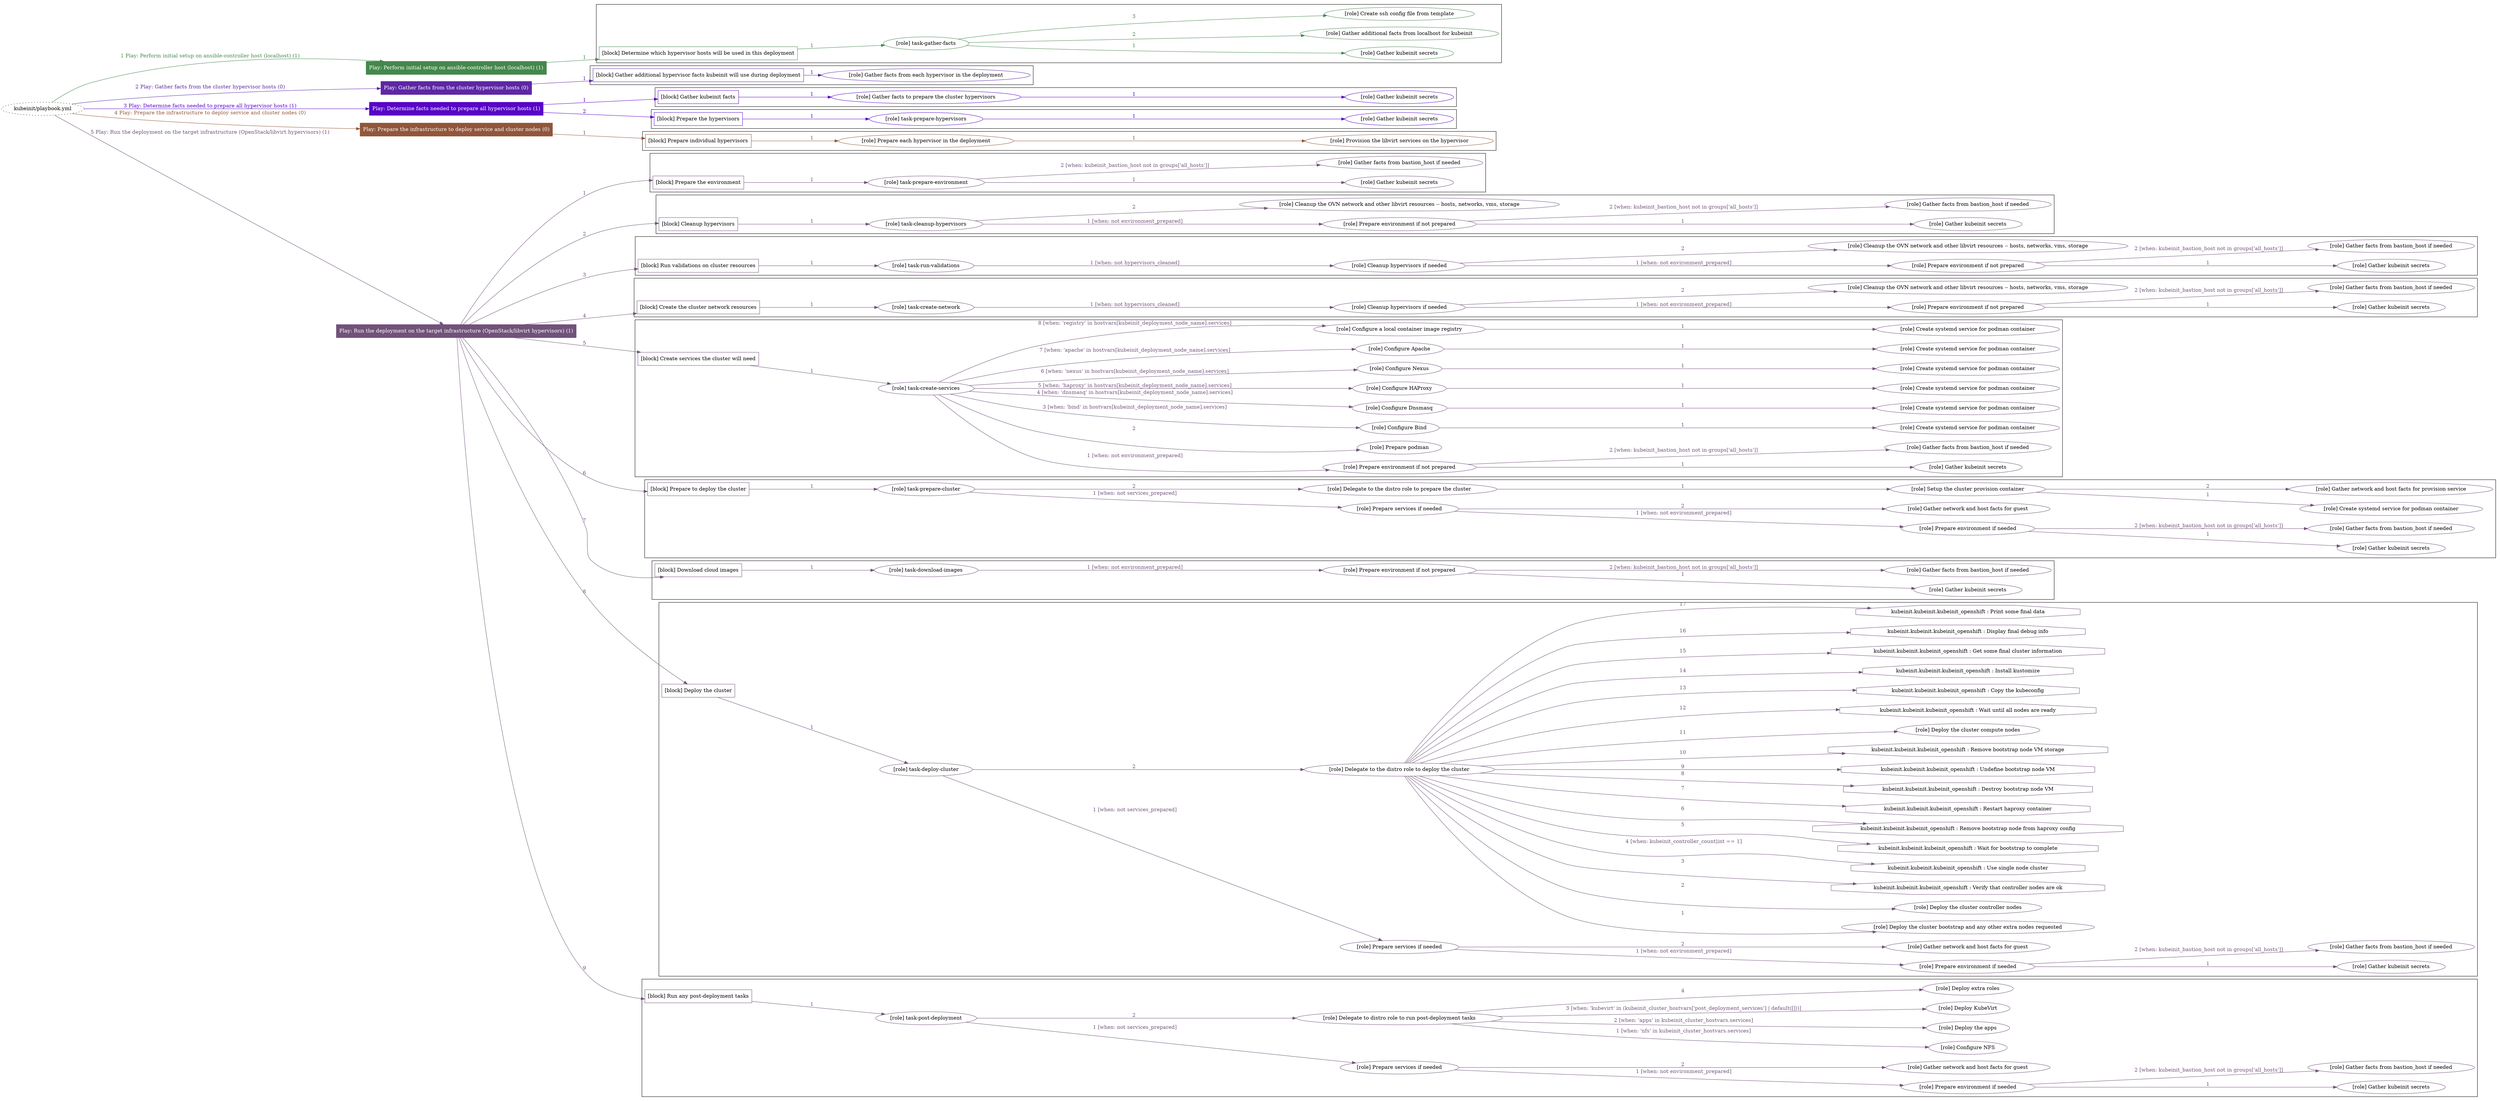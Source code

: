 digraph {
	graph [concentrate=true ordering=in rankdir=LR ratio=fill]
	edge [esep=5 sep=10]
	"kubeinit/playbook.yml" [URL="/home/runner/work/kubeinit/kubeinit/kubeinit/playbook.yml" id=playbook_adb89816 style=dotted]
	"kubeinit/playbook.yml" -> play_31016de9 [label="1 Play: Perform initial setup on ansible-controller host (localhost) (1)" color="#44884c" fontcolor="#44884c" id=edge_play_31016de9 labeltooltip="1 Play: Perform initial setup on ansible-controller host (localhost) (1)" tooltip="1 Play: Perform initial setup on ansible-controller host (localhost) (1)"]
	subgraph "Play: Perform initial setup on ansible-controller host (localhost) (1)" {
		play_31016de9 [label="Play: Perform initial setup on ansible-controller host (localhost) (1)" URL="/home/runner/work/kubeinit/kubeinit/kubeinit/playbook.yml" color="#44884c" fontcolor="#ffffff" id=play_31016de9 shape=box style=filled tooltip=localhost]
		play_31016de9 -> block_ad619109 [label=1 color="#44884c" fontcolor="#44884c" id=edge_block_ad619109 labeltooltip=1 tooltip=1]
		subgraph cluster_block_ad619109 {
			block_ad619109 [label="[block] Determine which hypervisor hosts will be used in this deployment" URL="/home/runner/work/kubeinit/kubeinit/kubeinit/playbook.yml" color="#44884c" id=block_ad619109 labeltooltip="Determine which hypervisor hosts will be used in this deployment" shape=box tooltip="Determine which hypervisor hosts will be used in this deployment"]
			block_ad619109 -> role_48df9015 [label="1 " color="#44884c" fontcolor="#44884c" id=edge_role_48df9015 labeltooltip="1 " tooltip="1 "]
			subgraph "task-gather-facts" {
				role_48df9015 [label="[role] task-gather-facts" URL="/home/runner/work/kubeinit/kubeinit/kubeinit/playbook.yml" color="#44884c" id=role_48df9015 tooltip="task-gather-facts"]
				role_48df9015 -> role_b6de9d76 [label="1 " color="#44884c" fontcolor="#44884c" id=edge_role_b6de9d76 labeltooltip="1 " tooltip="1 "]
				subgraph "Gather kubeinit secrets" {
					role_b6de9d76 [label="[role] Gather kubeinit secrets" URL="/home/runner/.ansible/collections/ansible_collections/kubeinit/kubeinit/roles/kubeinit_prepare/tasks/build_hypervisors_group.yml" color="#44884c" id=role_b6de9d76 tooltip="Gather kubeinit secrets"]
				}
				role_48df9015 -> role_3557988f [label="2 " color="#44884c" fontcolor="#44884c" id=edge_role_3557988f labeltooltip="2 " tooltip="2 "]
				subgraph "Gather additional facts from localhost for kubeinit" {
					role_3557988f [label="[role] Gather additional facts from localhost for kubeinit" URL="/home/runner/.ansible/collections/ansible_collections/kubeinit/kubeinit/roles/kubeinit_prepare/tasks/build_hypervisors_group.yml" color="#44884c" id=role_3557988f tooltip="Gather additional facts from localhost for kubeinit"]
				}
				role_48df9015 -> role_c6ff0aaf [label="3 " color="#44884c" fontcolor="#44884c" id=edge_role_c6ff0aaf labeltooltip="3 " tooltip="3 "]
				subgraph "Create ssh config file from template" {
					role_c6ff0aaf [label="[role] Create ssh config file from template" URL="/home/runner/.ansible/collections/ansible_collections/kubeinit/kubeinit/roles/kubeinit_prepare/tasks/build_hypervisors_group.yml" color="#44884c" id=role_c6ff0aaf tooltip="Create ssh config file from template"]
				}
			}
		}
	}
	"kubeinit/playbook.yml" -> play_7c7f3c1c [label="2 Play: Gather facts from the cluster hypervisor hosts (0)" color="#5d27a5" fontcolor="#5d27a5" id=edge_play_7c7f3c1c labeltooltip="2 Play: Gather facts from the cluster hypervisor hosts (0)" tooltip="2 Play: Gather facts from the cluster hypervisor hosts (0)"]
	subgraph "Play: Gather facts from the cluster hypervisor hosts (0)" {
		play_7c7f3c1c [label="Play: Gather facts from the cluster hypervisor hosts (0)" URL="/home/runner/work/kubeinit/kubeinit/kubeinit/playbook.yml" color="#5d27a5" fontcolor="#ffffff" id=play_7c7f3c1c shape=box style=filled tooltip="Play: Gather facts from the cluster hypervisor hosts (0)"]
		play_7c7f3c1c -> block_b819c3dc [label=1 color="#5d27a5" fontcolor="#5d27a5" id=edge_block_b819c3dc labeltooltip=1 tooltip=1]
		subgraph cluster_block_b819c3dc {
			block_b819c3dc [label="[block] Gather additional hypervisor facts kubeinit will use during deployment" URL="/home/runner/work/kubeinit/kubeinit/kubeinit/playbook.yml" color="#5d27a5" id=block_b819c3dc labeltooltip="Gather additional hypervisor facts kubeinit will use during deployment" shape=box tooltip="Gather additional hypervisor facts kubeinit will use during deployment"]
			block_b819c3dc -> role_f208c232 [label="1 " color="#5d27a5" fontcolor="#5d27a5" id=edge_role_f208c232 labeltooltip="1 " tooltip="1 "]
			subgraph "Gather facts from each hypervisor in the deployment" {
				role_f208c232 [label="[role] Gather facts from each hypervisor in the deployment" URL="/home/runner/work/kubeinit/kubeinit/kubeinit/playbook.yml" color="#5d27a5" id=role_f208c232 tooltip="Gather facts from each hypervisor in the deployment"]
			}
		}
	}
	"kubeinit/playbook.yml" -> play_f0ece228 [label="3 Play: Determine facts needed to prepare all hypervisor hosts (1)" color="#5805c7" fontcolor="#5805c7" id=edge_play_f0ece228 labeltooltip="3 Play: Determine facts needed to prepare all hypervisor hosts (1)" tooltip="3 Play: Determine facts needed to prepare all hypervisor hosts (1)"]
	subgraph "Play: Determine facts needed to prepare all hypervisor hosts (1)" {
		play_f0ece228 [label="Play: Determine facts needed to prepare all hypervisor hosts (1)" URL="/home/runner/work/kubeinit/kubeinit/kubeinit/playbook.yml" color="#5805c7" fontcolor="#ffffff" id=play_f0ece228 shape=box style=filled tooltip=localhost]
		play_f0ece228 -> block_d5822bcb [label=1 color="#5805c7" fontcolor="#5805c7" id=edge_block_d5822bcb labeltooltip=1 tooltip=1]
		subgraph cluster_block_d5822bcb {
			block_d5822bcb [label="[block] Gather kubeinit facts" URL="/home/runner/work/kubeinit/kubeinit/kubeinit/playbook.yml" color="#5805c7" id=block_d5822bcb labeltooltip="Gather kubeinit facts" shape=box tooltip="Gather kubeinit facts"]
			block_d5822bcb -> role_6458a874 [label="1 " color="#5805c7" fontcolor="#5805c7" id=edge_role_6458a874 labeltooltip="1 " tooltip="1 "]
			subgraph "Gather facts to prepare the cluster hypervisors" {
				role_6458a874 [label="[role] Gather facts to prepare the cluster hypervisors" URL="/home/runner/work/kubeinit/kubeinit/kubeinit/playbook.yml" color="#5805c7" id=role_6458a874 tooltip="Gather facts to prepare the cluster hypervisors"]
				role_6458a874 -> role_9a709789 [label="1 " color="#5805c7" fontcolor="#5805c7" id=edge_role_9a709789 labeltooltip="1 " tooltip="1 "]
				subgraph "Gather kubeinit secrets" {
					role_9a709789 [label="[role] Gather kubeinit secrets" URL="/home/runner/.ansible/collections/ansible_collections/kubeinit/kubeinit/roles/kubeinit_prepare/tasks/gather_kubeinit_facts.yml" color="#5805c7" id=role_9a709789 tooltip="Gather kubeinit secrets"]
				}
			}
		}
		play_f0ece228 -> block_f9b79604 [label=2 color="#5805c7" fontcolor="#5805c7" id=edge_block_f9b79604 labeltooltip=2 tooltip=2]
		subgraph cluster_block_f9b79604 {
			block_f9b79604 [label="[block] Prepare the hypervisors" URL="/home/runner/work/kubeinit/kubeinit/kubeinit/playbook.yml" color="#5805c7" id=block_f9b79604 labeltooltip="Prepare the hypervisors" shape=box tooltip="Prepare the hypervisors"]
			block_f9b79604 -> role_04e5c4a6 [label="1 " color="#5805c7" fontcolor="#5805c7" id=edge_role_04e5c4a6 labeltooltip="1 " tooltip="1 "]
			subgraph "task-prepare-hypervisors" {
				role_04e5c4a6 [label="[role] task-prepare-hypervisors" URL="/home/runner/work/kubeinit/kubeinit/kubeinit/playbook.yml" color="#5805c7" id=role_04e5c4a6 tooltip="task-prepare-hypervisors"]
				role_04e5c4a6 -> role_e9fece71 [label="1 " color="#5805c7" fontcolor="#5805c7" id=edge_role_e9fece71 labeltooltip="1 " tooltip="1 "]
				subgraph "Gather kubeinit secrets" {
					role_e9fece71 [label="[role] Gather kubeinit secrets" URL="/home/runner/.ansible/collections/ansible_collections/kubeinit/kubeinit/roles/kubeinit_prepare/tasks/gather_kubeinit_facts.yml" color="#5805c7" id=role_e9fece71 tooltip="Gather kubeinit secrets"]
				}
			}
		}
	}
	"kubeinit/playbook.yml" -> play_3717cad5 [label="4 Play: Prepare the infrastructure to deploy service and cluster nodes (0)" color="#92563a" fontcolor="#92563a" id=edge_play_3717cad5 labeltooltip="4 Play: Prepare the infrastructure to deploy service and cluster nodes (0)" tooltip="4 Play: Prepare the infrastructure to deploy service and cluster nodes (0)"]
	subgraph "Play: Prepare the infrastructure to deploy service and cluster nodes (0)" {
		play_3717cad5 [label="Play: Prepare the infrastructure to deploy service and cluster nodes (0)" URL="/home/runner/work/kubeinit/kubeinit/kubeinit/playbook.yml" color="#92563a" fontcolor="#ffffff" id=play_3717cad5 shape=box style=filled tooltip="Play: Prepare the infrastructure to deploy service and cluster nodes (0)"]
		play_3717cad5 -> block_33aa5b16 [label=1 color="#92563a" fontcolor="#92563a" id=edge_block_33aa5b16 labeltooltip=1 tooltip=1]
		subgraph cluster_block_33aa5b16 {
			block_33aa5b16 [label="[block] Prepare individual hypervisors" URL="/home/runner/work/kubeinit/kubeinit/kubeinit/playbook.yml" color="#92563a" id=block_33aa5b16 labeltooltip="Prepare individual hypervisors" shape=box tooltip="Prepare individual hypervisors"]
			block_33aa5b16 -> role_a07b1ea1 [label="1 " color="#92563a" fontcolor="#92563a" id=edge_role_a07b1ea1 labeltooltip="1 " tooltip="1 "]
			subgraph "Prepare each hypervisor in the deployment" {
				role_a07b1ea1 [label="[role] Prepare each hypervisor in the deployment" URL="/home/runner/work/kubeinit/kubeinit/kubeinit/playbook.yml" color="#92563a" id=role_a07b1ea1 tooltip="Prepare each hypervisor in the deployment"]
				role_a07b1ea1 -> role_d0eeace8 [label="1 " color="#92563a" fontcolor="#92563a" id=edge_role_d0eeace8 labeltooltip="1 " tooltip="1 "]
				subgraph "Provision the libvirt services on the hypervisor" {
					role_d0eeace8 [label="[role] Provision the libvirt services on the hypervisor" URL="/home/runner/.ansible/collections/ansible_collections/kubeinit/kubeinit/roles/kubeinit_prepare/tasks/prepare_hypervisor.yml" color="#92563a" id=role_d0eeace8 tooltip="Provision the libvirt services on the hypervisor"]
				}
			}
		}
	}
	"kubeinit/playbook.yml" -> play_7854e9b2 [label="5 Play: Run the deployment on the target infrastructure (OpenStack/libvirt hypervisors) (1)" color="#71527a" fontcolor="#71527a" id=edge_play_7854e9b2 labeltooltip="5 Play: Run the deployment on the target infrastructure (OpenStack/libvirt hypervisors) (1)" tooltip="5 Play: Run the deployment on the target infrastructure (OpenStack/libvirt hypervisors) (1)"]
	subgraph "Play: Run the deployment on the target infrastructure (OpenStack/libvirt hypervisors) (1)" {
		play_7854e9b2 [label="Play: Run the deployment on the target infrastructure (OpenStack/libvirt hypervisors) (1)" URL="/home/runner/work/kubeinit/kubeinit/kubeinit/playbook.yml" color="#71527a" fontcolor="#ffffff" id=play_7854e9b2 shape=box style=filled tooltip=localhost]
		play_7854e9b2 -> block_b1fefb03 [label=1 color="#71527a" fontcolor="#71527a" id=edge_block_b1fefb03 labeltooltip=1 tooltip=1]
		subgraph cluster_block_b1fefb03 {
			block_b1fefb03 [label="[block] Prepare the environment" URL="/home/runner/work/kubeinit/kubeinit/kubeinit/playbook.yml" color="#71527a" id=block_b1fefb03 labeltooltip="Prepare the environment" shape=box tooltip="Prepare the environment"]
			block_b1fefb03 -> role_603f317f [label="1 " color="#71527a" fontcolor="#71527a" id=edge_role_603f317f labeltooltip="1 " tooltip="1 "]
			subgraph "task-prepare-environment" {
				role_603f317f [label="[role] task-prepare-environment" URL="/home/runner/work/kubeinit/kubeinit/kubeinit/playbook.yml" color="#71527a" id=role_603f317f tooltip="task-prepare-environment"]
				role_603f317f -> role_330c851e [label="1 " color="#71527a" fontcolor="#71527a" id=edge_role_330c851e labeltooltip="1 " tooltip="1 "]
				subgraph "Gather kubeinit secrets" {
					role_330c851e [label="[role] Gather kubeinit secrets" URL="/home/runner/.ansible/collections/ansible_collections/kubeinit/kubeinit/roles/kubeinit_prepare/tasks/gather_kubeinit_facts.yml" color="#71527a" id=role_330c851e tooltip="Gather kubeinit secrets"]
				}
				role_603f317f -> role_bc16110a [label="2 [when: kubeinit_bastion_host not in groups['all_hosts']]" color="#71527a" fontcolor="#71527a" id=edge_role_bc16110a labeltooltip="2 [when: kubeinit_bastion_host not in groups['all_hosts']]" tooltip="2 [when: kubeinit_bastion_host not in groups['all_hosts']]"]
				subgraph "Gather facts from bastion_host if needed" {
					role_bc16110a [label="[role] Gather facts from bastion_host if needed" URL="/home/runner/.ansible/collections/ansible_collections/kubeinit/kubeinit/roles/kubeinit_prepare/tasks/main.yml" color="#71527a" id=role_bc16110a tooltip="Gather facts from bastion_host if needed"]
				}
			}
		}
		play_7854e9b2 -> block_28d29c2d [label=2 color="#71527a" fontcolor="#71527a" id=edge_block_28d29c2d labeltooltip=2 tooltip=2]
		subgraph cluster_block_28d29c2d {
			block_28d29c2d [label="[block] Cleanup hypervisors" URL="/home/runner/work/kubeinit/kubeinit/kubeinit/playbook.yml" color="#71527a" id=block_28d29c2d labeltooltip="Cleanup hypervisors" shape=box tooltip="Cleanup hypervisors"]
			block_28d29c2d -> role_45832a56 [label="1 " color="#71527a" fontcolor="#71527a" id=edge_role_45832a56 labeltooltip="1 " tooltip="1 "]
			subgraph "task-cleanup-hypervisors" {
				role_45832a56 [label="[role] task-cleanup-hypervisors" URL="/home/runner/work/kubeinit/kubeinit/kubeinit/playbook.yml" color="#71527a" id=role_45832a56 tooltip="task-cleanup-hypervisors"]
				role_45832a56 -> role_7d745a5a [label="1 [when: not environment_prepared]" color="#71527a" fontcolor="#71527a" id=edge_role_7d745a5a labeltooltip="1 [when: not environment_prepared]" tooltip="1 [when: not environment_prepared]"]
				subgraph "Prepare environment if not prepared" {
					role_7d745a5a [label="[role] Prepare environment if not prepared" URL="/home/runner/.ansible/collections/ansible_collections/kubeinit/kubeinit/roles/kubeinit_libvirt/tasks/cleanup_hypervisors.yml" color="#71527a" id=role_7d745a5a tooltip="Prepare environment if not prepared"]
					role_7d745a5a -> role_211bb487 [label="1 " color="#71527a" fontcolor="#71527a" id=edge_role_211bb487 labeltooltip="1 " tooltip="1 "]
					subgraph "Gather kubeinit secrets" {
						role_211bb487 [label="[role] Gather kubeinit secrets" URL="/home/runner/.ansible/collections/ansible_collections/kubeinit/kubeinit/roles/kubeinit_prepare/tasks/gather_kubeinit_facts.yml" color="#71527a" id=role_211bb487 tooltip="Gather kubeinit secrets"]
					}
					role_7d745a5a -> role_afff7e92 [label="2 [when: kubeinit_bastion_host not in groups['all_hosts']]" color="#71527a" fontcolor="#71527a" id=edge_role_afff7e92 labeltooltip="2 [when: kubeinit_bastion_host not in groups['all_hosts']]" tooltip="2 [when: kubeinit_bastion_host not in groups['all_hosts']]"]
					subgraph "Gather facts from bastion_host if needed" {
						role_afff7e92 [label="[role] Gather facts from bastion_host if needed" URL="/home/runner/.ansible/collections/ansible_collections/kubeinit/kubeinit/roles/kubeinit_prepare/tasks/main.yml" color="#71527a" id=role_afff7e92 tooltip="Gather facts from bastion_host if needed"]
					}
				}
				role_45832a56 -> role_968f19ca [label="2 " color="#71527a" fontcolor="#71527a" id=edge_role_968f19ca labeltooltip="2 " tooltip="2 "]
				subgraph "Cleanup the OVN network and other libvirt resources -- hosts, networks, vms, storage" {
					role_968f19ca [label="[role] Cleanup the OVN network and other libvirt resources -- hosts, networks, vms, storage" URL="/home/runner/.ansible/collections/ansible_collections/kubeinit/kubeinit/roles/kubeinit_libvirt/tasks/cleanup_hypervisors.yml" color="#71527a" id=role_968f19ca tooltip="Cleanup the OVN network and other libvirt resources -- hosts, networks, vms, storage"]
				}
			}
		}
		play_7854e9b2 -> block_189ab76b [label=3 color="#71527a" fontcolor="#71527a" id=edge_block_189ab76b labeltooltip=3 tooltip=3]
		subgraph cluster_block_189ab76b {
			block_189ab76b [label="[block] Run validations on cluster resources" URL="/home/runner/work/kubeinit/kubeinit/kubeinit/playbook.yml" color="#71527a" id=block_189ab76b labeltooltip="Run validations on cluster resources" shape=box tooltip="Run validations on cluster resources"]
			block_189ab76b -> role_c142b208 [label="1 " color="#71527a" fontcolor="#71527a" id=edge_role_c142b208 labeltooltip="1 " tooltip="1 "]
			subgraph "task-run-validations" {
				role_c142b208 [label="[role] task-run-validations" URL="/home/runner/work/kubeinit/kubeinit/kubeinit/playbook.yml" color="#71527a" id=role_c142b208 tooltip="task-run-validations"]
				role_c142b208 -> role_b17e28a7 [label="1 [when: not hypervisors_cleaned]" color="#71527a" fontcolor="#71527a" id=edge_role_b17e28a7 labeltooltip="1 [when: not hypervisors_cleaned]" tooltip="1 [when: not hypervisors_cleaned]"]
				subgraph "Cleanup hypervisors if needed" {
					role_b17e28a7 [label="[role] Cleanup hypervisors if needed" URL="/home/runner/.ansible/collections/ansible_collections/kubeinit/kubeinit/roles/kubeinit_validations/tasks/main.yml" color="#71527a" id=role_b17e28a7 tooltip="Cleanup hypervisors if needed"]
					role_b17e28a7 -> role_3336ff5e [label="1 [when: not environment_prepared]" color="#71527a" fontcolor="#71527a" id=edge_role_3336ff5e labeltooltip="1 [when: not environment_prepared]" tooltip="1 [when: not environment_prepared]"]
					subgraph "Prepare environment if not prepared" {
						role_3336ff5e [label="[role] Prepare environment if not prepared" URL="/home/runner/.ansible/collections/ansible_collections/kubeinit/kubeinit/roles/kubeinit_libvirt/tasks/cleanup_hypervisors.yml" color="#71527a" id=role_3336ff5e tooltip="Prepare environment if not prepared"]
						role_3336ff5e -> role_08b12768 [label="1 " color="#71527a" fontcolor="#71527a" id=edge_role_08b12768 labeltooltip="1 " tooltip="1 "]
						subgraph "Gather kubeinit secrets" {
							role_08b12768 [label="[role] Gather kubeinit secrets" URL="/home/runner/.ansible/collections/ansible_collections/kubeinit/kubeinit/roles/kubeinit_prepare/tasks/gather_kubeinit_facts.yml" color="#71527a" id=role_08b12768 tooltip="Gather kubeinit secrets"]
						}
						role_3336ff5e -> role_09b3d878 [label="2 [when: kubeinit_bastion_host not in groups['all_hosts']]" color="#71527a" fontcolor="#71527a" id=edge_role_09b3d878 labeltooltip="2 [when: kubeinit_bastion_host not in groups['all_hosts']]" tooltip="2 [when: kubeinit_bastion_host not in groups['all_hosts']]"]
						subgraph "Gather facts from bastion_host if needed" {
							role_09b3d878 [label="[role] Gather facts from bastion_host if needed" URL="/home/runner/.ansible/collections/ansible_collections/kubeinit/kubeinit/roles/kubeinit_prepare/tasks/main.yml" color="#71527a" id=role_09b3d878 tooltip="Gather facts from bastion_host if needed"]
						}
					}
					role_b17e28a7 -> role_7dc0b1c7 [label="2 " color="#71527a" fontcolor="#71527a" id=edge_role_7dc0b1c7 labeltooltip="2 " tooltip="2 "]
					subgraph "Cleanup the OVN network and other libvirt resources -- hosts, networks, vms, storage" {
						role_7dc0b1c7 [label="[role] Cleanup the OVN network and other libvirt resources -- hosts, networks, vms, storage" URL="/home/runner/.ansible/collections/ansible_collections/kubeinit/kubeinit/roles/kubeinit_libvirt/tasks/cleanup_hypervisors.yml" color="#71527a" id=role_7dc0b1c7 tooltip="Cleanup the OVN network and other libvirt resources -- hosts, networks, vms, storage"]
					}
				}
			}
		}
		play_7854e9b2 -> block_d7686773 [label=4 color="#71527a" fontcolor="#71527a" id=edge_block_d7686773 labeltooltip=4 tooltip=4]
		subgraph cluster_block_d7686773 {
			block_d7686773 [label="[block] Create the cluster network resources" URL="/home/runner/work/kubeinit/kubeinit/kubeinit/playbook.yml" color="#71527a" id=block_d7686773 labeltooltip="Create the cluster network resources" shape=box tooltip="Create the cluster network resources"]
			block_d7686773 -> role_264b8246 [label="1 " color="#71527a" fontcolor="#71527a" id=edge_role_264b8246 labeltooltip="1 " tooltip="1 "]
			subgraph "task-create-network" {
				role_264b8246 [label="[role] task-create-network" URL="/home/runner/work/kubeinit/kubeinit/kubeinit/playbook.yml" color="#71527a" id=role_264b8246 tooltip="task-create-network"]
				role_264b8246 -> role_45989f89 [label="1 [when: not hypervisors_cleaned]" color="#71527a" fontcolor="#71527a" id=edge_role_45989f89 labeltooltip="1 [when: not hypervisors_cleaned]" tooltip="1 [when: not hypervisors_cleaned]"]
				subgraph "Cleanup hypervisors if needed" {
					role_45989f89 [label="[role] Cleanup hypervisors if needed" URL="/home/runner/.ansible/collections/ansible_collections/kubeinit/kubeinit/roles/kubeinit_libvirt/tasks/create_network.yml" color="#71527a" id=role_45989f89 tooltip="Cleanup hypervisors if needed"]
					role_45989f89 -> role_6a5e2185 [label="1 [when: not environment_prepared]" color="#71527a" fontcolor="#71527a" id=edge_role_6a5e2185 labeltooltip="1 [when: not environment_prepared]" tooltip="1 [when: not environment_prepared]"]
					subgraph "Prepare environment if not prepared" {
						role_6a5e2185 [label="[role] Prepare environment if not prepared" URL="/home/runner/.ansible/collections/ansible_collections/kubeinit/kubeinit/roles/kubeinit_libvirt/tasks/cleanup_hypervisors.yml" color="#71527a" id=role_6a5e2185 tooltip="Prepare environment if not prepared"]
						role_6a5e2185 -> role_0cc94977 [label="1 " color="#71527a" fontcolor="#71527a" id=edge_role_0cc94977 labeltooltip="1 " tooltip="1 "]
						subgraph "Gather kubeinit secrets" {
							role_0cc94977 [label="[role] Gather kubeinit secrets" URL="/home/runner/.ansible/collections/ansible_collections/kubeinit/kubeinit/roles/kubeinit_prepare/tasks/gather_kubeinit_facts.yml" color="#71527a" id=role_0cc94977 tooltip="Gather kubeinit secrets"]
						}
						role_6a5e2185 -> role_85d2f9b1 [label="2 [when: kubeinit_bastion_host not in groups['all_hosts']]" color="#71527a" fontcolor="#71527a" id=edge_role_85d2f9b1 labeltooltip="2 [when: kubeinit_bastion_host not in groups['all_hosts']]" tooltip="2 [when: kubeinit_bastion_host not in groups['all_hosts']]"]
						subgraph "Gather facts from bastion_host if needed" {
							role_85d2f9b1 [label="[role] Gather facts from bastion_host if needed" URL="/home/runner/.ansible/collections/ansible_collections/kubeinit/kubeinit/roles/kubeinit_prepare/tasks/main.yml" color="#71527a" id=role_85d2f9b1 tooltip="Gather facts from bastion_host if needed"]
						}
					}
					role_45989f89 -> role_129de135 [label="2 " color="#71527a" fontcolor="#71527a" id=edge_role_129de135 labeltooltip="2 " tooltip="2 "]
					subgraph "Cleanup the OVN network and other libvirt resources -- hosts, networks, vms, storage" {
						role_129de135 [label="[role] Cleanup the OVN network and other libvirt resources -- hosts, networks, vms, storage" URL="/home/runner/.ansible/collections/ansible_collections/kubeinit/kubeinit/roles/kubeinit_libvirt/tasks/cleanup_hypervisors.yml" color="#71527a" id=role_129de135 tooltip="Cleanup the OVN network and other libvirt resources -- hosts, networks, vms, storage"]
					}
				}
			}
		}
		play_7854e9b2 -> block_09b286c6 [label=5 color="#71527a" fontcolor="#71527a" id=edge_block_09b286c6 labeltooltip=5 tooltip=5]
		subgraph cluster_block_09b286c6 {
			block_09b286c6 [label="[block] Create services the cluster will need" URL="/home/runner/work/kubeinit/kubeinit/kubeinit/playbook.yml" color="#71527a" id=block_09b286c6 labeltooltip="Create services the cluster will need" shape=box tooltip="Create services the cluster will need"]
			block_09b286c6 -> role_818f2b40 [label="1 " color="#71527a" fontcolor="#71527a" id=edge_role_818f2b40 labeltooltip="1 " tooltip="1 "]
			subgraph "task-create-services" {
				role_818f2b40 [label="[role] task-create-services" URL="/home/runner/work/kubeinit/kubeinit/kubeinit/playbook.yml" color="#71527a" id=role_818f2b40 tooltip="task-create-services"]
				role_818f2b40 -> role_4ee9ba14 [label="1 [when: not environment_prepared]" color="#71527a" fontcolor="#71527a" id=edge_role_4ee9ba14 labeltooltip="1 [when: not environment_prepared]" tooltip="1 [when: not environment_prepared]"]
				subgraph "Prepare environment if not prepared" {
					role_4ee9ba14 [label="[role] Prepare environment if not prepared" URL="/home/runner/.ansible/collections/ansible_collections/kubeinit/kubeinit/roles/kubeinit_services/tasks/main.yml" color="#71527a" id=role_4ee9ba14 tooltip="Prepare environment if not prepared"]
					role_4ee9ba14 -> role_71ff55df [label="1 " color="#71527a" fontcolor="#71527a" id=edge_role_71ff55df labeltooltip="1 " tooltip="1 "]
					subgraph "Gather kubeinit secrets" {
						role_71ff55df [label="[role] Gather kubeinit secrets" URL="/home/runner/.ansible/collections/ansible_collections/kubeinit/kubeinit/roles/kubeinit_prepare/tasks/gather_kubeinit_facts.yml" color="#71527a" id=role_71ff55df tooltip="Gather kubeinit secrets"]
					}
					role_4ee9ba14 -> role_05a681f7 [label="2 [when: kubeinit_bastion_host not in groups['all_hosts']]" color="#71527a" fontcolor="#71527a" id=edge_role_05a681f7 labeltooltip="2 [when: kubeinit_bastion_host not in groups['all_hosts']]" tooltip="2 [when: kubeinit_bastion_host not in groups['all_hosts']]"]
					subgraph "Gather facts from bastion_host if needed" {
						role_05a681f7 [label="[role] Gather facts from bastion_host if needed" URL="/home/runner/.ansible/collections/ansible_collections/kubeinit/kubeinit/roles/kubeinit_prepare/tasks/main.yml" color="#71527a" id=role_05a681f7 tooltip="Gather facts from bastion_host if needed"]
					}
				}
				role_818f2b40 -> role_0ed37932 [label="2 " color="#71527a" fontcolor="#71527a" id=edge_role_0ed37932 labeltooltip="2 " tooltip="2 "]
				subgraph "Prepare podman" {
					role_0ed37932 [label="[role] Prepare podman" URL="/home/runner/.ansible/collections/ansible_collections/kubeinit/kubeinit/roles/kubeinit_services/tasks/00_create_service_pod.yml" color="#71527a" id=role_0ed37932 tooltip="Prepare podman"]
				}
				role_818f2b40 -> role_bb25c243 [label="3 [when: 'bind' in hostvars[kubeinit_deployment_node_name].services]" color="#71527a" fontcolor="#71527a" id=edge_role_bb25c243 labeltooltip="3 [when: 'bind' in hostvars[kubeinit_deployment_node_name].services]" tooltip="3 [when: 'bind' in hostvars[kubeinit_deployment_node_name].services]"]
				subgraph "Configure Bind" {
					role_bb25c243 [label="[role] Configure Bind" URL="/home/runner/.ansible/collections/ansible_collections/kubeinit/kubeinit/roles/kubeinit_services/tasks/start_services_containers.yml" color="#71527a" id=role_bb25c243 tooltip="Configure Bind"]
					role_bb25c243 -> role_d9686e53 [label="1 " color="#71527a" fontcolor="#71527a" id=edge_role_d9686e53 labeltooltip="1 " tooltip="1 "]
					subgraph "Create systemd service for podman container" {
						role_d9686e53 [label="[role] Create systemd service for podman container" URL="/home/runner/.ansible/collections/ansible_collections/kubeinit/kubeinit/roles/kubeinit_bind/tasks/main.yml" color="#71527a" id=role_d9686e53 tooltip="Create systemd service for podman container"]
					}
				}
				role_818f2b40 -> role_88fd6ec5 [label="4 [when: 'dnsmasq' in hostvars[kubeinit_deployment_node_name].services]" color="#71527a" fontcolor="#71527a" id=edge_role_88fd6ec5 labeltooltip="4 [when: 'dnsmasq' in hostvars[kubeinit_deployment_node_name].services]" tooltip="4 [when: 'dnsmasq' in hostvars[kubeinit_deployment_node_name].services]"]
				subgraph "Configure Dnsmasq" {
					role_88fd6ec5 [label="[role] Configure Dnsmasq" URL="/home/runner/.ansible/collections/ansible_collections/kubeinit/kubeinit/roles/kubeinit_services/tasks/start_services_containers.yml" color="#71527a" id=role_88fd6ec5 tooltip="Configure Dnsmasq"]
					role_88fd6ec5 -> role_20162ece [label="1 " color="#71527a" fontcolor="#71527a" id=edge_role_20162ece labeltooltip="1 " tooltip="1 "]
					subgraph "Create systemd service for podman container" {
						role_20162ece [label="[role] Create systemd service for podman container" URL="/home/runner/.ansible/collections/ansible_collections/kubeinit/kubeinit/roles/kubeinit_dnsmasq/tasks/main.yml" color="#71527a" id=role_20162ece tooltip="Create systemd service for podman container"]
					}
				}
				role_818f2b40 -> role_461e30af [label="5 [when: 'haproxy' in hostvars[kubeinit_deployment_node_name].services]" color="#71527a" fontcolor="#71527a" id=edge_role_461e30af labeltooltip="5 [when: 'haproxy' in hostvars[kubeinit_deployment_node_name].services]" tooltip="5 [when: 'haproxy' in hostvars[kubeinit_deployment_node_name].services]"]
				subgraph "Configure HAProxy" {
					role_461e30af [label="[role] Configure HAProxy" URL="/home/runner/.ansible/collections/ansible_collections/kubeinit/kubeinit/roles/kubeinit_services/tasks/start_services_containers.yml" color="#71527a" id=role_461e30af tooltip="Configure HAProxy"]
					role_461e30af -> role_6e1dbc06 [label="1 " color="#71527a" fontcolor="#71527a" id=edge_role_6e1dbc06 labeltooltip="1 " tooltip="1 "]
					subgraph "Create systemd service for podman container" {
						role_6e1dbc06 [label="[role] Create systemd service for podman container" URL="/home/runner/.ansible/collections/ansible_collections/kubeinit/kubeinit/roles/kubeinit_haproxy/tasks/main.yml" color="#71527a" id=role_6e1dbc06 tooltip="Create systemd service for podman container"]
					}
				}
				role_818f2b40 -> role_45afd740 [label="6 [when: 'nexus' in hostvars[kubeinit_deployment_node_name].services]" color="#71527a" fontcolor="#71527a" id=edge_role_45afd740 labeltooltip="6 [when: 'nexus' in hostvars[kubeinit_deployment_node_name].services]" tooltip="6 [when: 'nexus' in hostvars[kubeinit_deployment_node_name].services]"]
				subgraph "Configure Nexus" {
					role_45afd740 [label="[role] Configure Nexus" URL="/home/runner/.ansible/collections/ansible_collections/kubeinit/kubeinit/roles/kubeinit_services/tasks/start_services_containers.yml" color="#71527a" id=role_45afd740 tooltip="Configure Nexus"]
					role_45afd740 -> role_002c81d2 [label="1 " color="#71527a" fontcolor="#71527a" id=edge_role_002c81d2 labeltooltip="1 " tooltip="1 "]
					subgraph "Create systemd service for podman container" {
						role_002c81d2 [label="[role] Create systemd service for podman container" URL="/home/runner/.ansible/collections/ansible_collections/kubeinit/kubeinit/roles/kubeinit_nexus/tasks/main.yml" color="#71527a" id=role_002c81d2 tooltip="Create systemd service for podman container"]
					}
				}
				role_818f2b40 -> role_9c48332a [label="7 [when: 'apache' in hostvars[kubeinit_deployment_node_name].services]" color="#71527a" fontcolor="#71527a" id=edge_role_9c48332a labeltooltip="7 [when: 'apache' in hostvars[kubeinit_deployment_node_name].services]" tooltip="7 [when: 'apache' in hostvars[kubeinit_deployment_node_name].services]"]
				subgraph "Configure Apache" {
					role_9c48332a [label="[role] Configure Apache" URL="/home/runner/.ansible/collections/ansible_collections/kubeinit/kubeinit/roles/kubeinit_services/tasks/start_services_containers.yml" color="#71527a" id=role_9c48332a tooltip="Configure Apache"]
					role_9c48332a -> role_8fbfe417 [label="1 " color="#71527a" fontcolor="#71527a" id=edge_role_8fbfe417 labeltooltip="1 " tooltip="1 "]
					subgraph "Create systemd service for podman container" {
						role_8fbfe417 [label="[role] Create systemd service for podman container" URL="/home/runner/.ansible/collections/ansible_collections/kubeinit/kubeinit/roles/kubeinit_apache/tasks/main.yml" color="#71527a" id=role_8fbfe417 tooltip="Create systemd service for podman container"]
					}
				}
				role_818f2b40 -> role_00244ac9 [label="8 [when: 'registry' in hostvars[kubeinit_deployment_node_name].services]" color="#71527a" fontcolor="#71527a" id=edge_role_00244ac9 labeltooltip="8 [when: 'registry' in hostvars[kubeinit_deployment_node_name].services]" tooltip="8 [when: 'registry' in hostvars[kubeinit_deployment_node_name].services]"]
				subgraph "Configure a local container image registry" {
					role_00244ac9 [label="[role] Configure a local container image registry" URL="/home/runner/.ansible/collections/ansible_collections/kubeinit/kubeinit/roles/kubeinit_services/tasks/start_services_containers.yml" color="#71527a" id=role_00244ac9 tooltip="Configure a local container image registry"]
					role_00244ac9 -> role_5852fd85 [label="1 " color="#71527a" fontcolor="#71527a" id=edge_role_5852fd85 labeltooltip="1 " tooltip="1 "]
					subgraph "Create systemd service for podman container" {
						role_5852fd85 [label="[role] Create systemd service for podman container" URL="/home/runner/.ansible/collections/ansible_collections/kubeinit/kubeinit/roles/kubeinit_registry/tasks/main.yml" color="#71527a" id=role_5852fd85 tooltip="Create systemd service for podman container"]
					}
				}
			}
		}
		play_7854e9b2 -> block_1d88bc00 [label=6 color="#71527a" fontcolor="#71527a" id=edge_block_1d88bc00 labeltooltip=6 tooltip=6]
		subgraph cluster_block_1d88bc00 {
			block_1d88bc00 [label="[block] Prepare to deploy the cluster" URL="/home/runner/work/kubeinit/kubeinit/kubeinit/playbook.yml" color="#71527a" id=block_1d88bc00 labeltooltip="Prepare to deploy the cluster" shape=box tooltip="Prepare to deploy the cluster"]
			block_1d88bc00 -> role_959f1379 [label="1 " color="#71527a" fontcolor="#71527a" id=edge_role_959f1379 labeltooltip="1 " tooltip="1 "]
			subgraph "task-prepare-cluster" {
				role_959f1379 [label="[role] task-prepare-cluster" URL="/home/runner/work/kubeinit/kubeinit/kubeinit/playbook.yml" color="#71527a" id=role_959f1379 tooltip="task-prepare-cluster"]
				role_959f1379 -> role_c127fbf2 [label="1 [when: not services_prepared]" color="#71527a" fontcolor="#71527a" id=edge_role_c127fbf2 labeltooltip="1 [when: not services_prepared]" tooltip="1 [when: not services_prepared]"]
				subgraph "Prepare services if needed" {
					role_c127fbf2 [label="[role] Prepare services if needed" URL="/home/runner/.ansible/collections/ansible_collections/kubeinit/kubeinit/roles/kubeinit_prepare/tasks/prepare_cluster.yml" color="#71527a" id=role_c127fbf2 tooltip="Prepare services if needed"]
					role_c127fbf2 -> role_1c53b2f4 [label="1 [when: not environment_prepared]" color="#71527a" fontcolor="#71527a" id=edge_role_1c53b2f4 labeltooltip="1 [when: not environment_prepared]" tooltip="1 [when: not environment_prepared]"]
					subgraph "Prepare environment if needed" {
						role_1c53b2f4 [label="[role] Prepare environment if needed" URL="/home/runner/.ansible/collections/ansible_collections/kubeinit/kubeinit/roles/kubeinit_services/tasks/prepare_services.yml" color="#71527a" id=role_1c53b2f4 tooltip="Prepare environment if needed"]
						role_1c53b2f4 -> role_2d706f1c [label="1 " color="#71527a" fontcolor="#71527a" id=edge_role_2d706f1c labeltooltip="1 " tooltip="1 "]
						subgraph "Gather kubeinit secrets" {
							role_2d706f1c [label="[role] Gather kubeinit secrets" URL="/home/runner/.ansible/collections/ansible_collections/kubeinit/kubeinit/roles/kubeinit_prepare/tasks/gather_kubeinit_facts.yml" color="#71527a" id=role_2d706f1c tooltip="Gather kubeinit secrets"]
						}
						role_1c53b2f4 -> role_4cbab534 [label="2 [when: kubeinit_bastion_host not in groups['all_hosts']]" color="#71527a" fontcolor="#71527a" id=edge_role_4cbab534 labeltooltip="2 [when: kubeinit_bastion_host not in groups['all_hosts']]" tooltip="2 [when: kubeinit_bastion_host not in groups['all_hosts']]"]
						subgraph "Gather facts from bastion_host if needed" {
							role_4cbab534 [label="[role] Gather facts from bastion_host if needed" URL="/home/runner/.ansible/collections/ansible_collections/kubeinit/kubeinit/roles/kubeinit_prepare/tasks/main.yml" color="#71527a" id=role_4cbab534 tooltip="Gather facts from bastion_host if needed"]
						}
					}
					role_c127fbf2 -> role_cd7c4b9b [label="2 " color="#71527a" fontcolor="#71527a" id=edge_role_cd7c4b9b labeltooltip="2 " tooltip="2 "]
					subgraph "Gather network and host facts for guest" {
						role_cd7c4b9b [label="[role] Gather network and host facts for guest" URL="/home/runner/.ansible/collections/ansible_collections/kubeinit/kubeinit/roles/kubeinit_services/tasks/prepare_services.yml" color="#71527a" id=role_cd7c4b9b tooltip="Gather network and host facts for guest"]
					}
				}
				role_959f1379 -> role_df214cf7 [label="2 " color="#71527a" fontcolor="#71527a" id=edge_role_df214cf7 labeltooltip="2 " tooltip="2 "]
				subgraph "Delegate to the distro role to prepare the cluster" {
					role_df214cf7 [label="[role] Delegate to the distro role to prepare the cluster" URL="/home/runner/.ansible/collections/ansible_collections/kubeinit/kubeinit/roles/kubeinit_prepare/tasks/prepare_cluster.yml" color="#71527a" id=role_df214cf7 tooltip="Delegate to the distro role to prepare the cluster"]
					role_df214cf7 -> role_75ce86a6 [label="1 " color="#71527a" fontcolor="#71527a" id=edge_role_75ce86a6 labeltooltip="1 " tooltip="1 "]
					subgraph "Setup the cluster provision container" {
						role_75ce86a6 [label="[role] Setup the cluster provision container" URL="/home/runner/.ansible/collections/ansible_collections/kubeinit/kubeinit/roles/kubeinit_openshift/tasks/prepare_cluster.yml" color="#71527a" id=role_75ce86a6 tooltip="Setup the cluster provision container"]
						role_75ce86a6 -> role_4d13b152 [label="1 " color="#71527a" fontcolor="#71527a" id=edge_role_4d13b152 labeltooltip="1 " tooltip="1 "]
						subgraph "Create systemd service for podman container" {
							role_4d13b152 [label="[role] Create systemd service for podman container" URL="/home/runner/.ansible/collections/ansible_collections/kubeinit/kubeinit/roles/kubeinit_services/tasks/create_provision_container.yml" color="#71527a" id=role_4d13b152 tooltip="Create systemd service for podman container"]
						}
						role_75ce86a6 -> role_41b01dfa [label="2 " color="#71527a" fontcolor="#71527a" id=edge_role_41b01dfa labeltooltip="2 " tooltip="2 "]
						subgraph "Gather network and host facts for provision service" {
							role_41b01dfa [label="[role] Gather network and host facts for provision service" URL="/home/runner/.ansible/collections/ansible_collections/kubeinit/kubeinit/roles/kubeinit_services/tasks/create_provision_container.yml" color="#71527a" id=role_41b01dfa tooltip="Gather network and host facts for provision service"]
						}
					}
				}
			}
		}
		play_7854e9b2 -> block_938842a5 [label=7 color="#71527a" fontcolor="#71527a" id=edge_block_938842a5 labeltooltip=7 tooltip=7]
		subgraph cluster_block_938842a5 {
			block_938842a5 [label="[block] Download cloud images" URL="/home/runner/work/kubeinit/kubeinit/kubeinit/playbook.yml" color="#71527a" id=block_938842a5 labeltooltip="Download cloud images" shape=box tooltip="Download cloud images"]
			block_938842a5 -> role_ad8e714f [label="1 " color="#71527a" fontcolor="#71527a" id=edge_role_ad8e714f labeltooltip="1 " tooltip="1 "]
			subgraph "task-download-images" {
				role_ad8e714f [label="[role] task-download-images" URL="/home/runner/work/kubeinit/kubeinit/kubeinit/playbook.yml" color="#71527a" id=role_ad8e714f tooltip="task-download-images"]
				role_ad8e714f -> role_2094134b [label="1 [when: not environment_prepared]" color="#71527a" fontcolor="#71527a" id=edge_role_2094134b labeltooltip="1 [when: not environment_prepared]" tooltip="1 [when: not environment_prepared]"]
				subgraph "Prepare environment if not prepared" {
					role_2094134b [label="[role] Prepare environment if not prepared" URL="/home/runner/.ansible/collections/ansible_collections/kubeinit/kubeinit/roles/kubeinit_libvirt/tasks/download_cloud_images.yml" color="#71527a" id=role_2094134b tooltip="Prepare environment if not prepared"]
					role_2094134b -> role_3f41c2b9 [label="1 " color="#71527a" fontcolor="#71527a" id=edge_role_3f41c2b9 labeltooltip="1 " tooltip="1 "]
					subgraph "Gather kubeinit secrets" {
						role_3f41c2b9 [label="[role] Gather kubeinit secrets" URL="/home/runner/.ansible/collections/ansible_collections/kubeinit/kubeinit/roles/kubeinit_prepare/tasks/gather_kubeinit_facts.yml" color="#71527a" id=role_3f41c2b9 tooltip="Gather kubeinit secrets"]
					}
					role_2094134b -> role_bee6c041 [label="2 [when: kubeinit_bastion_host not in groups['all_hosts']]" color="#71527a" fontcolor="#71527a" id=edge_role_bee6c041 labeltooltip="2 [when: kubeinit_bastion_host not in groups['all_hosts']]" tooltip="2 [when: kubeinit_bastion_host not in groups['all_hosts']]"]
					subgraph "Gather facts from bastion_host if needed" {
						role_bee6c041 [label="[role] Gather facts from bastion_host if needed" URL="/home/runner/.ansible/collections/ansible_collections/kubeinit/kubeinit/roles/kubeinit_prepare/tasks/main.yml" color="#71527a" id=role_bee6c041 tooltip="Gather facts from bastion_host if needed"]
					}
				}
			}
		}
		play_7854e9b2 -> block_2d862a99 [label=8 color="#71527a" fontcolor="#71527a" id=edge_block_2d862a99 labeltooltip=8 tooltip=8]
		subgraph cluster_block_2d862a99 {
			block_2d862a99 [label="[block] Deploy the cluster" URL="/home/runner/work/kubeinit/kubeinit/kubeinit/playbook.yml" color="#71527a" id=block_2d862a99 labeltooltip="Deploy the cluster" shape=box tooltip="Deploy the cluster"]
			block_2d862a99 -> role_d22434fe [label="1 " color="#71527a" fontcolor="#71527a" id=edge_role_d22434fe labeltooltip="1 " tooltip="1 "]
			subgraph "task-deploy-cluster" {
				role_d22434fe [label="[role] task-deploy-cluster" URL="/home/runner/work/kubeinit/kubeinit/kubeinit/playbook.yml" color="#71527a" id=role_d22434fe tooltip="task-deploy-cluster"]
				role_d22434fe -> role_8663c37f [label="1 [when: not services_prepared]" color="#71527a" fontcolor="#71527a" id=edge_role_8663c37f labeltooltip="1 [when: not services_prepared]" tooltip="1 [when: not services_prepared]"]
				subgraph "Prepare services if needed" {
					role_8663c37f [label="[role] Prepare services if needed" URL="/home/runner/.ansible/collections/ansible_collections/kubeinit/kubeinit/roles/kubeinit_prepare/tasks/deploy_cluster.yml" color="#71527a" id=role_8663c37f tooltip="Prepare services if needed"]
					role_8663c37f -> role_43a54aa6 [label="1 [when: not environment_prepared]" color="#71527a" fontcolor="#71527a" id=edge_role_43a54aa6 labeltooltip="1 [when: not environment_prepared]" tooltip="1 [when: not environment_prepared]"]
					subgraph "Prepare environment if needed" {
						role_43a54aa6 [label="[role] Prepare environment if needed" URL="/home/runner/.ansible/collections/ansible_collections/kubeinit/kubeinit/roles/kubeinit_services/tasks/prepare_services.yml" color="#71527a" id=role_43a54aa6 tooltip="Prepare environment if needed"]
						role_43a54aa6 -> role_65c4e297 [label="1 " color="#71527a" fontcolor="#71527a" id=edge_role_65c4e297 labeltooltip="1 " tooltip="1 "]
						subgraph "Gather kubeinit secrets" {
							role_65c4e297 [label="[role] Gather kubeinit secrets" URL="/home/runner/.ansible/collections/ansible_collections/kubeinit/kubeinit/roles/kubeinit_prepare/tasks/gather_kubeinit_facts.yml" color="#71527a" id=role_65c4e297 tooltip="Gather kubeinit secrets"]
						}
						role_43a54aa6 -> role_a96d2701 [label="2 [when: kubeinit_bastion_host not in groups['all_hosts']]" color="#71527a" fontcolor="#71527a" id=edge_role_a96d2701 labeltooltip="2 [when: kubeinit_bastion_host not in groups['all_hosts']]" tooltip="2 [when: kubeinit_bastion_host not in groups['all_hosts']]"]
						subgraph "Gather facts from bastion_host if needed" {
							role_a96d2701 [label="[role] Gather facts from bastion_host if needed" URL="/home/runner/.ansible/collections/ansible_collections/kubeinit/kubeinit/roles/kubeinit_prepare/tasks/main.yml" color="#71527a" id=role_a96d2701 tooltip="Gather facts from bastion_host if needed"]
						}
					}
					role_8663c37f -> role_99e103d0 [label="2 " color="#71527a" fontcolor="#71527a" id=edge_role_99e103d0 labeltooltip="2 " tooltip="2 "]
					subgraph "Gather network and host facts for guest" {
						role_99e103d0 [label="[role] Gather network and host facts for guest" URL="/home/runner/.ansible/collections/ansible_collections/kubeinit/kubeinit/roles/kubeinit_services/tasks/prepare_services.yml" color="#71527a" id=role_99e103d0 tooltip="Gather network and host facts for guest"]
					}
				}
				role_d22434fe -> role_435b1447 [label="2 " color="#71527a" fontcolor="#71527a" id=edge_role_435b1447 labeltooltip="2 " tooltip="2 "]
				subgraph "Delegate to the distro role to deploy the cluster" {
					role_435b1447 [label="[role] Delegate to the distro role to deploy the cluster" URL="/home/runner/.ansible/collections/ansible_collections/kubeinit/kubeinit/roles/kubeinit_prepare/tasks/deploy_cluster.yml" color="#71527a" id=role_435b1447 tooltip="Delegate to the distro role to deploy the cluster"]
					role_435b1447 -> role_0950bbb1 [label="1 " color="#71527a" fontcolor="#71527a" id=edge_role_0950bbb1 labeltooltip="1 " tooltip="1 "]
					subgraph "Deploy the cluster bootstrap and any other extra nodes requested" {
						role_0950bbb1 [label="[role] Deploy the cluster bootstrap and any other extra nodes requested" URL="/home/runner/.ansible/collections/ansible_collections/kubeinit/kubeinit/roles/kubeinit_openshift/tasks/main.yml" color="#71527a" id=role_0950bbb1 tooltip="Deploy the cluster bootstrap and any other extra nodes requested"]
					}
					role_435b1447 -> role_d2b066b7 [label="2 " color="#71527a" fontcolor="#71527a" id=edge_role_d2b066b7 labeltooltip="2 " tooltip="2 "]
					subgraph "Deploy the cluster controller nodes" {
						role_d2b066b7 [label="[role] Deploy the cluster controller nodes" URL="/home/runner/.ansible/collections/ansible_collections/kubeinit/kubeinit/roles/kubeinit_openshift/tasks/main.yml" color="#71527a" id=role_d2b066b7 tooltip="Deploy the cluster controller nodes"]
					}
					task_ab9ecefb [label="kubeinit.kubeinit.kubeinit_openshift : Verify that controller nodes are ok" URL="/home/runner/.ansible/collections/ansible_collections/kubeinit/kubeinit/roles/kubeinit_openshift/tasks/main.yml" color="#71527a" id=task_ab9ecefb shape=octagon tooltip="kubeinit.kubeinit.kubeinit_openshift : Verify that controller nodes are ok"]
					role_435b1447 -> task_ab9ecefb [label="3 " color="#71527a" fontcolor="#71527a" id=edge_task_ab9ecefb labeltooltip="3 " tooltip="3 "]
					task_c4e7cb32 [label="kubeinit.kubeinit.kubeinit_openshift : Use single node cluster" URL="/home/runner/.ansible/collections/ansible_collections/kubeinit/kubeinit/roles/kubeinit_openshift/tasks/main.yml" color="#71527a" id=task_c4e7cb32 shape=octagon tooltip="kubeinit.kubeinit.kubeinit_openshift : Use single node cluster"]
					role_435b1447 -> task_c4e7cb32 [label="4 [when: kubeinit_controller_count|int == 1]" color="#71527a" fontcolor="#71527a" id=edge_task_c4e7cb32 labeltooltip="4 [when: kubeinit_controller_count|int == 1]" tooltip="4 [when: kubeinit_controller_count|int == 1]"]
					task_8b748990 [label="kubeinit.kubeinit.kubeinit_openshift : Wait for bootstrap to complete" URL="/home/runner/.ansible/collections/ansible_collections/kubeinit/kubeinit/roles/kubeinit_openshift/tasks/main.yml" color="#71527a" id=task_8b748990 shape=octagon tooltip="kubeinit.kubeinit.kubeinit_openshift : Wait for bootstrap to complete"]
					role_435b1447 -> task_8b748990 [label="5 " color="#71527a" fontcolor="#71527a" id=edge_task_8b748990 labeltooltip="5 " tooltip="5 "]
					task_3eebca57 [label="kubeinit.kubeinit.kubeinit_openshift : Remove bootstrap node from haproxy config" URL="/home/runner/.ansible/collections/ansible_collections/kubeinit/kubeinit/roles/kubeinit_openshift/tasks/main.yml" color="#71527a" id=task_3eebca57 shape=octagon tooltip="kubeinit.kubeinit.kubeinit_openshift : Remove bootstrap node from haproxy config"]
					role_435b1447 -> task_3eebca57 [label="6 " color="#71527a" fontcolor="#71527a" id=edge_task_3eebca57 labeltooltip="6 " tooltip="6 "]
					task_f919c5f5 [label="kubeinit.kubeinit.kubeinit_openshift : Restart haproxy container" URL="/home/runner/.ansible/collections/ansible_collections/kubeinit/kubeinit/roles/kubeinit_openshift/tasks/main.yml" color="#71527a" id=task_f919c5f5 shape=octagon tooltip="kubeinit.kubeinit.kubeinit_openshift : Restart haproxy container"]
					role_435b1447 -> task_f919c5f5 [label="7 " color="#71527a" fontcolor="#71527a" id=edge_task_f919c5f5 labeltooltip="7 " tooltip="7 "]
					task_1e633147 [label="kubeinit.kubeinit.kubeinit_openshift : Destroy bootstrap node VM" URL="/home/runner/.ansible/collections/ansible_collections/kubeinit/kubeinit/roles/kubeinit_openshift/tasks/main.yml" color="#71527a" id=task_1e633147 shape=octagon tooltip="kubeinit.kubeinit.kubeinit_openshift : Destroy bootstrap node VM"]
					role_435b1447 -> task_1e633147 [label="8 " color="#71527a" fontcolor="#71527a" id=edge_task_1e633147 labeltooltip="8 " tooltip="8 "]
					task_9f947de2 [label="kubeinit.kubeinit.kubeinit_openshift : Undefine bootstrap node VM" URL="/home/runner/.ansible/collections/ansible_collections/kubeinit/kubeinit/roles/kubeinit_openshift/tasks/main.yml" color="#71527a" id=task_9f947de2 shape=octagon tooltip="kubeinit.kubeinit.kubeinit_openshift : Undefine bootstrap node VM"]
					role_435b1447 -> task_9f947de2 [label="9 " color="#71527a" fontcolor="#71527a" id=edge_task_9f947de2 labeltooltip="9 " tooltip="9 "]
					task_c319d14f [label="kubeinit.kubeinit.kubeinit_openshift : Remove bootstrap node VM storage" URL="/home/runner/.ansible/collections/ansible_collections/kubeinit/kubeinit/roles/kubeinit_openshift/tasks/main.yml" color="#71527a" id=task_c319d14f shape=octagon tooltip="kubeinit.kubeinit.kubeinit_openshift : Remove bootstrap node VM storage"]
					role_435b1447 -> task_c319d14f [label="10 " color="#71527a" fontcolor="#71527a" id=edge_task_c319d14f labeltooltip="10 " tooltip="10 "]
					role_435b1447 -> role_38f8197b [label="11 " color="#71527a" fontcolor="#71527a" id=edge_role_38f8197b labeltooltip="11 " tooltip="11 "]
					subgraph "Deploy the cluster compute nodes" {
						role_38f8197b [label="[role] Deploy the cluster compute nodes" URL="/home/runner/.ansible/collections/ansible_collections/kubeinit/kubeinit/roles/kubeinit_openshift/tasks/main.yml" color="#71527a" id=role_38f8197b tooltip="Deploy the cluster compute nodes"]
					}
					task_217527ff [label="kubeinit.kubeinit.kubeinit_openshift : Wait until all nodes are ready" URL="/home/runner/.ansible/collections/ansible_collections/kubeinit/kubeinit/roles/kubeinit_openshift/tasks/main.yml" color="#71527a" id=task_217527ff shape=octagon tooltip="kubeinit.kubeinit.kubeinit_openshift : Wait until all nodes are ready"]
					role_435b1447 -> task_217527ff [label="12 " color="#71527a" fontcolor="#71527a" id=edge_task_217527ff labeltooltip="12 " tooltip="12 "]
					task_4eb2df0a [label="kubeinit.kubeinit.kubeinit_openshift : Copy the kubeconfig" URL="/home/runner/.ansible/collections/ansible_collections/kubeinit/kubeinit/roles/kubeinit_openshift/tasks/main.yml" color="#71527a" id=task_4eb2df0a shape=octagon tooltip="kubeinit.kubeinit.kubeinit_openshift : Copy the kubeconfig"]
					role_435b1447 -> task_4eb2df0a [label="13 " color="#71527a" fontcolor="#71527a" id=edge_task_4eb2df0a labeltooltip="13 " tooltip="13 "]
					task_25ea42e4 [label="kubeinit.kubeinit.kubeinit_openshift : Install kustomize" URL="/home/runner/.ansible/collections/ansible_collections/kubeinit/kubeinit/roles/kubeinit_openshift/tasks/main.yml" color="#71527a" id=task_25ea42e4 shape=octagon tooltip="kubeinit.kubeinit.kubeinit_openshift : Install kustomize"]
					role_435b1447 -> task_25ea42e4 [label="14 " color="#71527a" fontcolor="#71527a" id=edge_task_25ea42e4 labeltooltip="14 " tooltip="14 "]
					task_8f0ac4dc [label="kubeinit.kubeinit.kubeinit_openshift : Get some final cluster information" URL="/home/runner/.ansible/collections/ansible_collections/kubeinit/kubeinit/roles/kubeinit_openshift/tasks/main.yml" color="#71527a" id=task_8f0ac4dc shape=octagon tooltip="kubeinit.kubeinit.kubeinit_openshift : Get some final cluster information"]
					role_435b1447 -> task_8f0ac4dc [label="15 " color="#71527a" fontcolor="#71527a" id=edge_task_8f0ac4dc labeltooltip="15 " tooltip="15 "]
					task_e1f7d508 [label="kubeinit.kubeinit.kubeinit_openshift : Display final debug info" URL="/home/runner/.ansible/collections/ansible_collections/kubeinit/kubeinit/roles/kubeinit_openshift/tasks/main.yml" color="#71527a" id=task_e1f7d508 shape=octagon tooltip="kubeinit.kubeinit.kubeinit_openshift : Display final debug info"]
					role_435b1447 -> task_e1f7d508 [label="16 " color="#71527a" fontcolor="#71527a" id=edge_task_e1f7d508 labeltooltip="16 " tooltip="16 "]
					task_38508186 [label="kubeinit.kubeinit.kubeinit_openshift : Print some final data" URL="/home/runner/.ansible/collections/ansible_collections/kubeinit/kubeinit/roles/kubeinit_openshift/tasks/main.yml" color="#71527a" id=task_38508186 shape=octagon tooltip="kubeinit.kubeinit.kubeinit_openshift : Print some final data"]
					role_435b1447 -> task_38508186 [label="17 " color="#71527a" fontcolor="#71527a" id=edge_task_38508186 labeltooltip="17 " tooltip="17 "]
				}
			}
		}
		play_7854e9b2 -> block_1f76e675 [label=9 color="#71527a" fontcolor="#71527a" id=edge_block_1f76e675 labeltooltip=9 tooltip=9]
		subgraph cluster_block_1f76e675 {
			block_1f76e675 [label="[block] Run any post-deployment tasks" URL="/home/runner/work/kubeinit/kubeinit/kubeinit/playbook.yml" color="#71527a" id=block_1f76e675 labeltooltip="Run any post-deployment tasks" shape=box tooltip="Run any post-deployment tasks"]
			block_1f76e675 -> role_e971868b [label="1 " color="#71527a" fontcolor="#71527a" id=edge_role_e971868b labeltooltip="1 " tooltip="1 "]
			subgraph "task-post-deployment" {
				role_e971868b [label="[role] task-post-deployment" URL="/home/runner/work/kubeinit/kubeinit/kubeinit/playbook.yml" color="#71527a" id=role_e971868b tooltip="task-post-deployment"]
				role_e971868b -> role_ee9b9487 [label="1 [when: not services_prepared]" color="#71527a" fontcolor="#71527a" id=edge_role_ee9b9487 labeltooltip="1 [when: not services_prepared]" tooltip="1 [when: not services_prepared]"]
				subgraph "Prepare services if needed" {
					role_ee9b9487 [label="[role] Prepare services if needed" URL="/home/runner/.ansible/collections/ansible_collections/kubeinit/kubeinit/roles/kubeinit_prepare/tasks/post_deployment.yml" color="#71527a" id=role_ee9b9487 tooltip="Prepare services if needed"]
					role_ee9b9487 -> role_71562b46 [label="1 [when: not environment_prepared]" color="#71527a" fontcolor="#71527a" id=edge_role_71562b46 labeltooltip="1 [when: not environment_prepared]" tooltip="1 [when: not environment_prepared]"]
					subgraph "Prepare environment if needed" {
						role_71562b46 [label="[role] Prepare environment if needed" URL="/home/runner/.ansible/collections/ansible_collections/kubeinit/kubeinit/roles/kubeinit_services/tasks/prepare_services.yml" color="#71527a" id=role_71562b46 tooltip="Prepare environment if needed"]
						role_71562b46 -> role_612fe0a3 [label="1 " color="#71527a" fontcolor="#71527a" id=edge_role_612fe0a3 labeltooltip="1 " tooltip="1 "]
						subgraph "Gather kubeinit secrets" {
							role_612fe0a3 [label="[role] Gather kubeinit secrets" URL="/home/runner/.ansible/collections/ansible_collections/kubeinit/kubeinit/roles/kubeinit_prepare/tasks/gather_kubeinit_facts.yml" color="#71527a" id=role_612fe0a3 tooltip="Gather kubeinit secrets"]
						}
						role_71562b46 -> role_0966113e [label="2 [when: kubeinit_bastion_host not in groups['all_hosts']]" color="#71527a" fontcolor="#71527a" id=edge_role_0966113e labeltooltip="2 [when: kubeinit_bastion_host not in groups['all_hosts']]" tooltip="2 [when: kubeinit_bastion_host not in groups['all_hosts']]"]
						subgraph "Gather facts from bastion_host if needed" {
							role_0966113e [label="[role] Gather facts from bastion_host if needed" URL="/home/runner/.ansible/collections/ansible_collections/kubeinit/kubeinit/roles/kubeinit_prepare/tasks/main.yml" color="#71527a" id=role_0966113e tooltip="Gather facts from bastion_host if needed"]
						}
					}
					role_ee9b9487 -> role_80c319d9 [label="2 " color="#71527a" fontcolor="#71527a" id=edge_role_80c319d9 labeltooltip="2 " tooltip="2 "]
					subgraph "Gather network and host facts for guest" {
						role_80c319d9 [label="[role] Gather network and host facts for guest" URL="/home/runner/.ansible/collections/ansible_collections/kubeinit/kubeinit/roles/kubeinit_services/tasks/prepare_services.yml" color="#71527a" id=role_80c319d9 tooltip="Gather network and host facts for guest"]
					}
				}
				role_e971868b -> role_4123559c [label="2 " color="#71527a" fontcolor="#71527a" id=edge_role_4123559c labeltooltip="2 " tooltip="2 "]
				subgraph "Delegate to distro role to run post-deployment tasks" {
					role_4123559c [label="[role] Delegate to distro role to run post-deployment tasks" URL="/home/runner/.ansible/collections/ansible_collections/kubeinit/kubeinit/roles/kubeinit_prepare/tasks/post_deployment.yml" color="#71527a" id=role_4123559c tooltip="Delegate to distro role to run post-deployment tasks"]
					role_4123559c -> role_36944119 [label="1 [when: 'nfs' in kubeinit_cluster_hostvars.services]" color="#71527a" fontcolor="#71527a" id=edge_role_36944119 labeltooltip="1 [when: 'nfs' in kubeinit_cluster_hostvars.services]" tooltip="1 [when: 'nfs' in kubeinit_cluster_hostvars.services]"]
					subgraph "Configure NFS" {
						role_36944119 [label="[role] Configure NFS" URL="/home/runner/.ansible/collections/ansible_collections/kubeinit/kubeinit/roles/kubeinit_openshift/tasks/post_deployment_tasks.yml" color="#71527a" id=role_36944119 tooltip="Configure NFS"]
					}
					role_4123559c -> role_745b83e4 [label="2 [when: 'apps' in kubeinit_cluster_hostvars.services]" color="#71527a" fontcolor="#71527a" id=edge_role_745b83e4 labeltooltip="2 [when: 'apps' in kubeinit_cluster_hostvars.services]" tooltip="2 [when: 'apps' in kubeinit_cluster_hostvars.services]"]
					subgraph "Deploy the apps" {
						role_745b83e4 [label="[role] Deploy the apps" URL="/home/runner/.ansible/collections/ansible_collections/kubeinit/kubeinit/roles/kubeinit_openshift/tasks/post_deployment_tasks.yml" color="#71527a" id=role_745b83e4 tooltip="Deploy the apps"]
					}
					role_4123559c -> role_5196c376 [label="3 [when: 'kubevirt' in (kubeinit_cluster_hostvars['post_deployment_services'] | default([]))]" color="#71527a" fontcolor="#71527a" id=edge_role_5196c376 labeltooltip="3 [when: 'kubevirt' in (kubeinit_cluster_hostvars['post_deployment_services'] | default([]))]" tooltip="3 [when: 'kubevirt' in (kubeinit_cluster_hostvars['post_deployment_services'] | default([]))]"]
					subgraph "Deploy KubeVirt" {
						role_5196c376 [label="[role] Deploy KubeVirt" URL="/home/runner/.ansible/collections/ansible_collections/kubeinit/kubeinit/roles/kubeinit_openshift/tasks/post_deployment_tasks.yml" color="#71527a" id=role_5196c376 tooltip="Deploy KubeVirt"]
					}
					role_4123559c -> role_7be75540 [label="4 " color="#71527a" fontcolor="#71527a" id=edge_role_7be75540 labeltooltip="4 " tooltip="4 "]
					subgraph "Deploy extra roles" {
						role_7be75540 [label="[role] Deploy extra roles" URL="/home/runner/.ansible/collections/ansible_collections/kubeinit/kubeinit/roles/kubeinit_openshift/tasks/post_deployment_tasks.yml" color="#71527a" id=role_7be75540 tooltip="Deploy extra roles"]
					}
				}
			}
		}
	}
}
